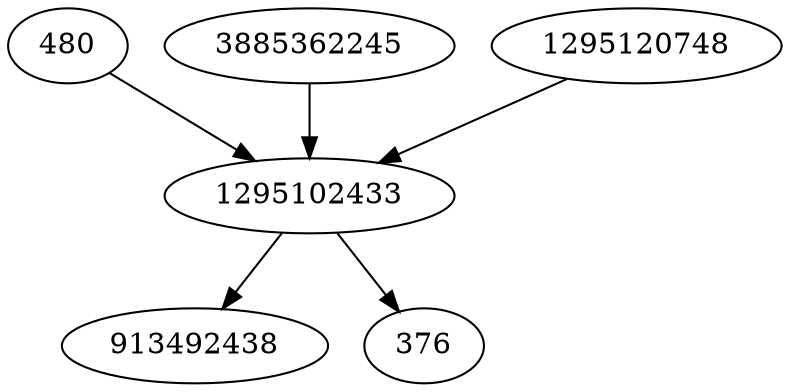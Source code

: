 strict digraph  {
480;
1295102433;
3885362245;
1295120748;
913492438;
376;
480 -> 1295102433;
1295102433 -> 913492438;
1295102433 -> 376;
3885362245 -> 1295102433;
1295120748 -> 1295102433;
}
